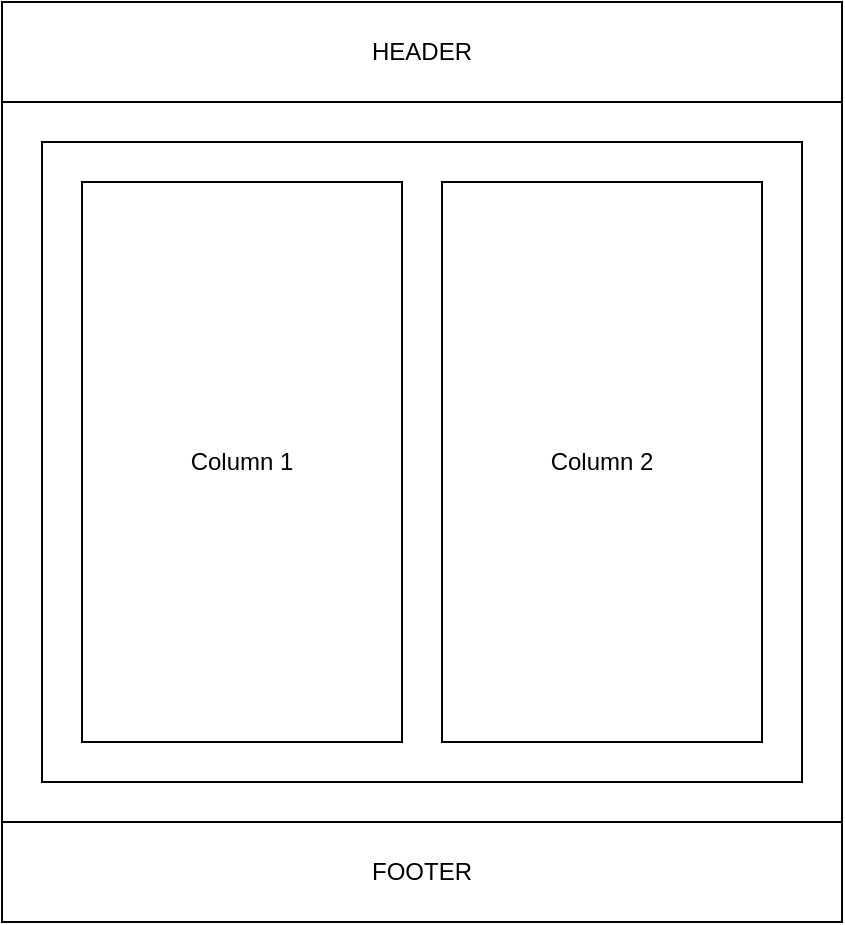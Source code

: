 <mxfile>
    <diagram id="ZCs9ZmZR09Ac8vymb91p" name="Page-1">
        <mxGraphModel dx="1190" dy="417" grid="1" gridSize="10" guides="1" tooltips="1" connect="1" arrows="1" fold="1" page="1" pageScale="1" pageWidth="850" pageHeight="1100" math="0" shadow="0">
            <root>
                <mxCell id="0"/>
                <mxCell id="1" parent="0"/>
                <mxCell id="11" value="" style="rounded=0;whiteSpace=wrap;html=1;strokeColor=default;fillColor=default;" parent="1" vertex="1">
                    <mxGeometry x="160" y="160" width="420" height="460" as="geometry"/>
                </mxCell>
                <mxCell id="4" value="" style="rounded=0;whiteSpace=wrap;html=1;" parent="1" vertex="1">
                    <mxGeometry x="180" y="230" width="380" height="320" as="geometry"/>
                </mxCell>
                <mxCell id="3" value="HEADER" style="rounded=0;whiteSpace=wrap;html=1;" parent="1" vertex="1">
                    <mxGeometry x="160" y="160" width="420" height="50" as="geometry"/>
                </mxCell>
                <mxCell id="6" value="Column 2" style="rounded=0;whiteSpace=wrap;html=1;" parent="1" vertex="1">
                    <mxGeometry x="380" y="250" width="160" height="280" as="geometry"/>
                </mxCell>
                <mxCell id="5" value="Column 1" style="rounded=0;whiteSpace=wrap;html=1;" parent="1" vertex="1">
                    <mxGeometry x="200" y="250" width="160" height="280" as="geometry"/>
                </mxCell>
                <mxCell id="12" value="FOOTER" style="rounded=0;whiteSpace=wrap;html=1;" parent="1" vertex="1">
                    <mxGeometry x="160" y="570" width="420" height="50" as="geometry"/>
                </mxCell>
            </root>
        </mxGraphModel>
    </diagram>
</mxfile>